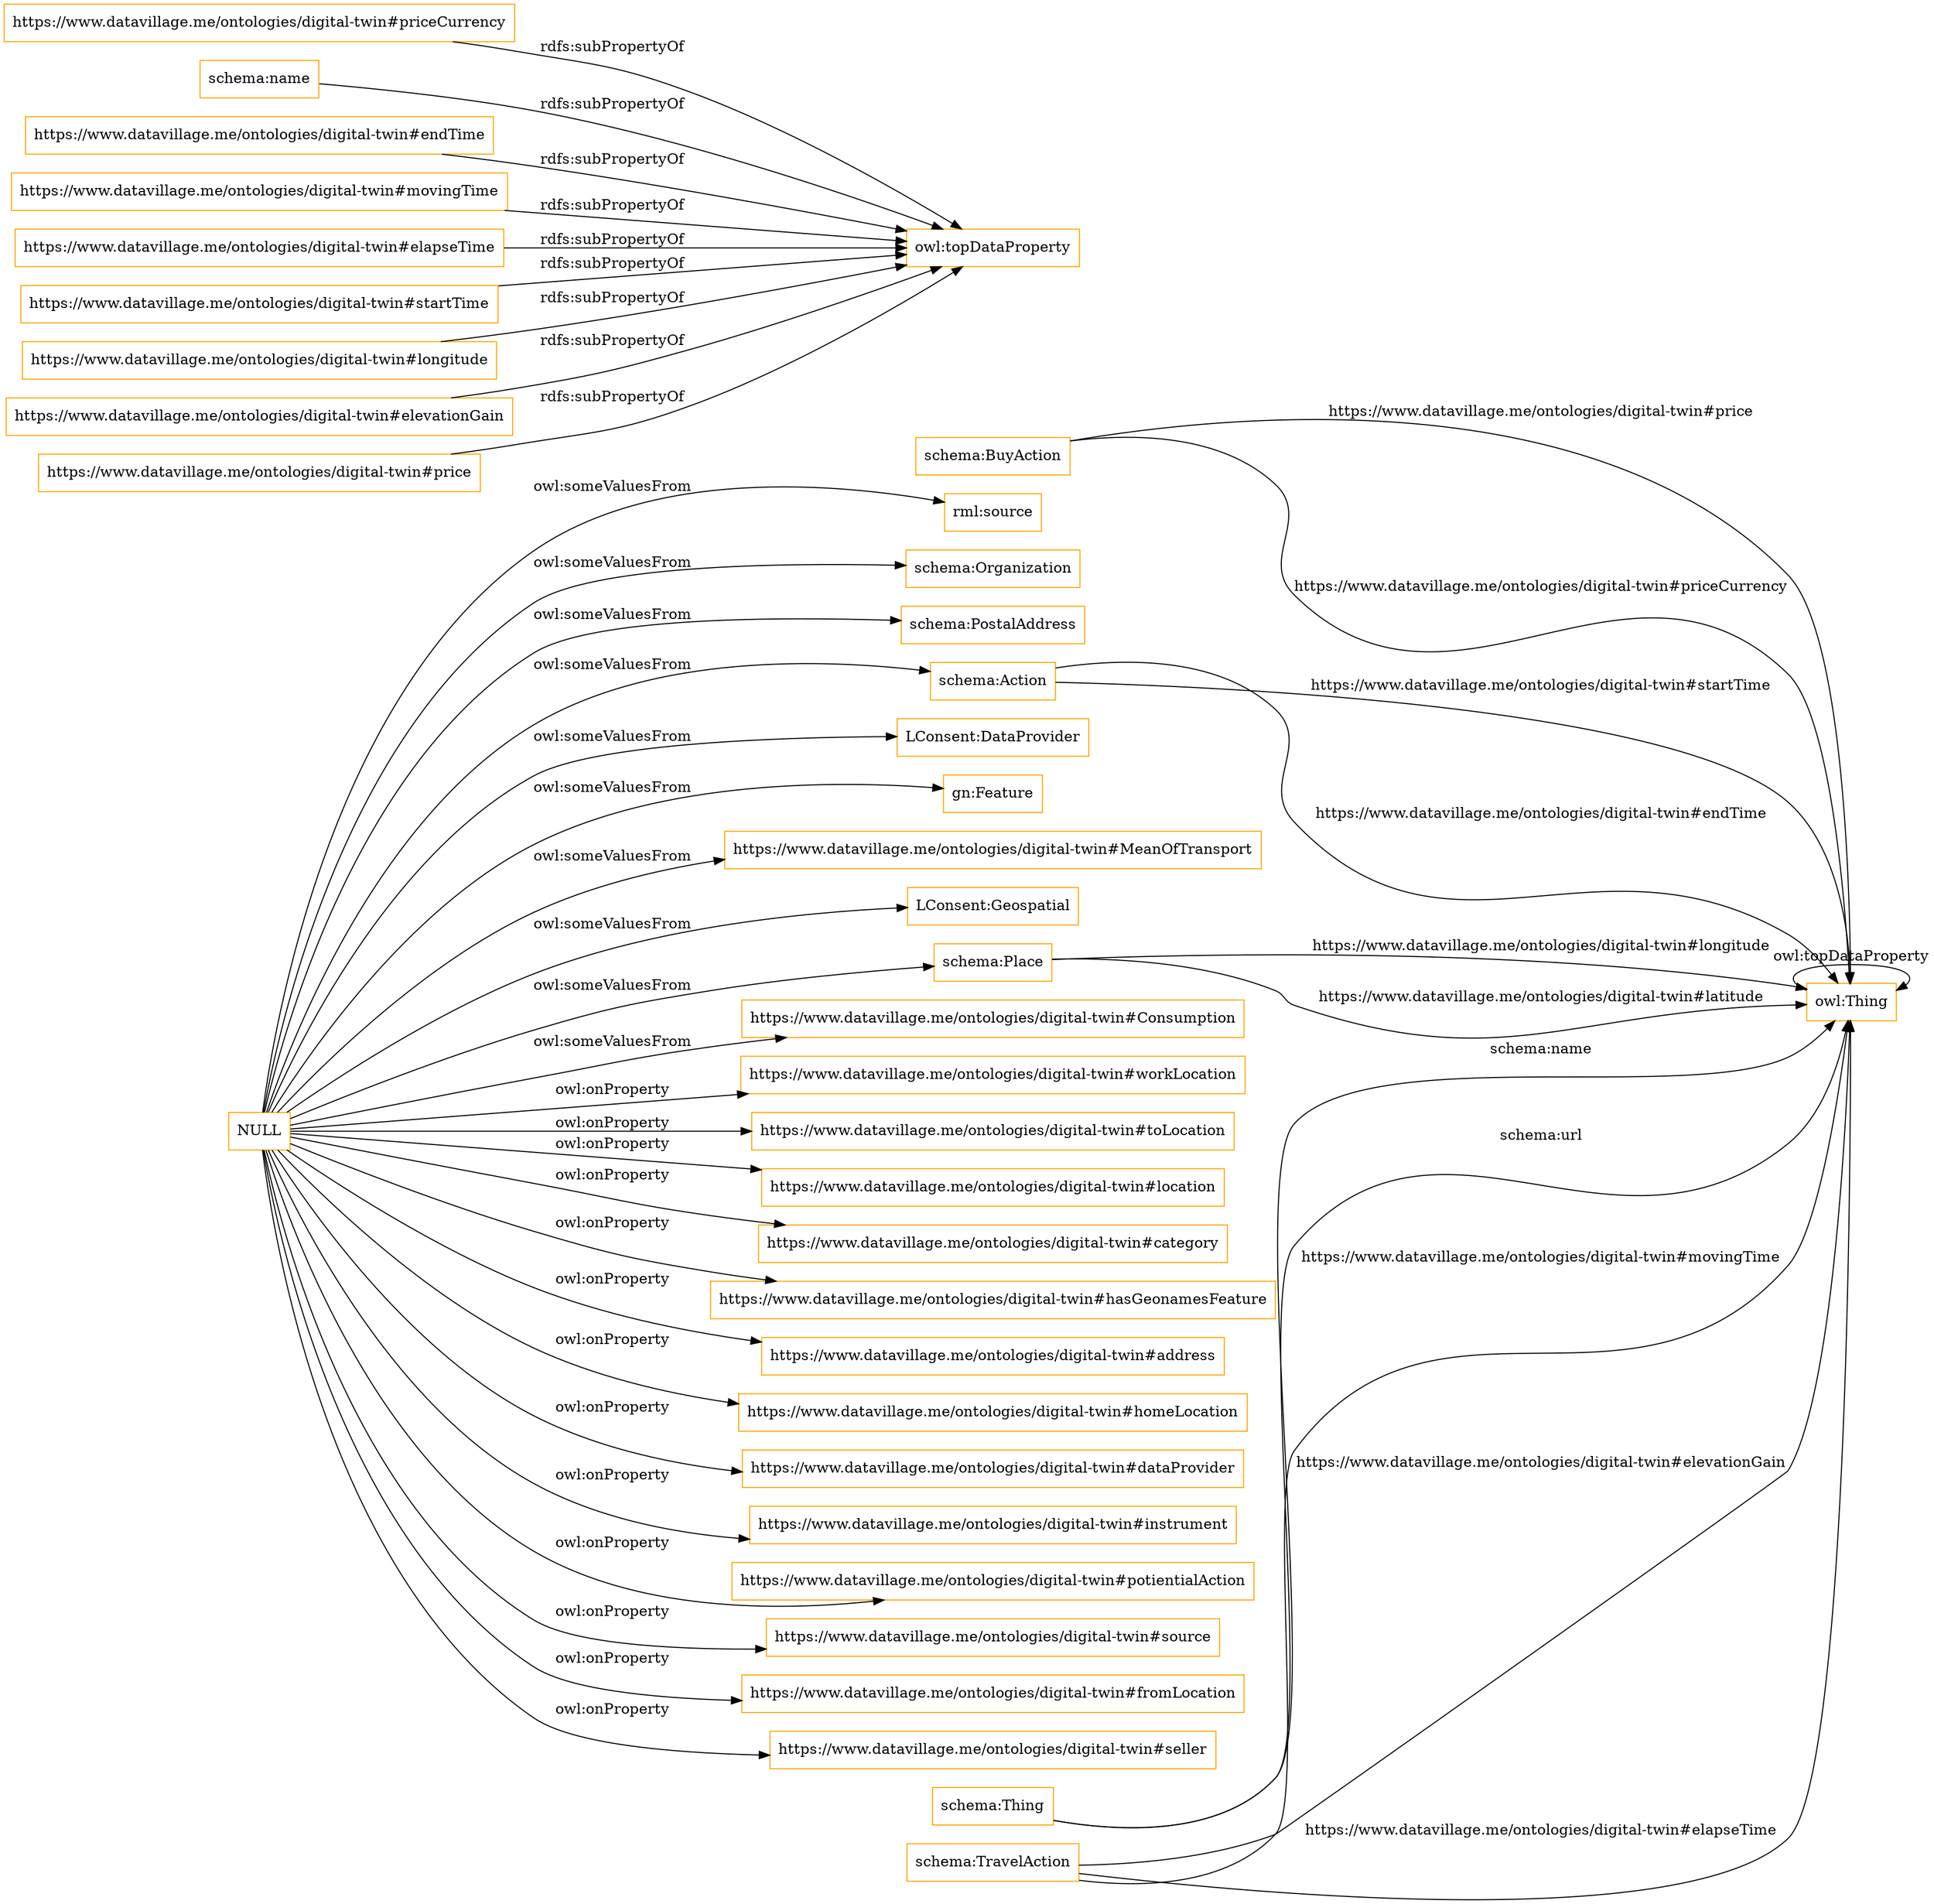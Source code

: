 digraph ar2dtool_diagram { 
rankdir=LR;
size="1501"
node [shape = rectangle, color="orange"]; "schema:BuyAction" "rml:source" "schema:Organization" "schema:PostalAddress" "schema:Action" "LConsent:DataProvider" "schema:Thing" "gn:Feature" "https://www.datavillage.me/ontologies/digital-twin#MeanOfTransport" "LConsent:Geospatial" "schema:Place" "https://www.datavillage.me/ontologies/digital-twin#Consumption" "schema:TravelAction" ; /*classes style*/
	"https://www.datavillage.me/ontologies/digital-twin#priceCurrency" -> "owl:topDataProperty" [ label = "rdfs:subPropertyOf" ];
	"schema:name" -> "owl:topDataProperty" [ label = "rdfs:subPropertyOf" ];
	"https://www.datavillage.me/ontologies/digital-twin#endTime" -> "owl:topDataProperty" [ label = "rdfs:subPropertyOf" ];
	"https://www.datavillage.me/ontologies/digital-twin#movingTime" -> "owl:topDataProperty" [ label = "rdfs:subPropertyOf" ];
	"https://www.datavillage.me/ontologies/digital-twin#elapseTime" -> "owl:topDataProperty" [ label = "rdfs:subPropertyOf" ];
	"https://www.datavillage.me/ontologies/digital-twin#startTime" -> "owl:topDataProperty" [ label = "rdfs:subPropertyOf" ];
	"https://www.datavillage.me/ontologies/digital-twin#longitude" -> "owl:topDataProperty" [ label = "rdfs:subPropertyOf" ];
	"https://www.datavillage.me/ontologies/digital-twin#elevationGain" -> "owl:topDataProperty" [ label = "rdfs:subPropertyOf" ];
	"NULL" -> "https://www.datavillage.me/ontologies/digital-twin#workLocation" [ label = "owl:onProperty" ];
	"NULL" -> "https://www.datavillage.me/ontologies/digital-twin#toLocation" [ label = "owl:onProperty" ];
	"NULL" -> "https://www.datavillage.me/ontologies/digital-twin#location" [ label = "owl:onProperty" ];
	"NULL" -> "gn:Feature" [ label = "owl:someValuesFrom" ];
	"NULL" -> "https://www.datavillage.me/ontologies/digital-twin#category" [ label = "owl:onProperty" ];
	"NULL" -> "https://www.datavillage.me/ontologies/digital-twin#hasGeonamesFeature" [ label = "owl:onProperty" ];
	"NULL" -> "https://www.datavillage.me/ontologies/digital-twin#address" [ label = "owl:onProperty" ];
	"NULL" -> "rml:source" [ label = "owl:someValuesFrom" ];
	"NULL" -> "https://www.datavillage.me/ontologies/digital-twin#homeLocation" [ label = "owl:onProperty" ];
	"NULL" -> "https://www.datavillage.me/ontologies/digital-twin#dataProvider" [ label = "owl:onProperty" ];
	"NULL" -> "https://www.datavillage.me/ontologies/digital-twin#instrument" [ label = "owl:onProperty" ];
	"NULL" -> "schema:Place" [ label = "owl:someValuesFrom" ];
	"NULL" -> "schema:PostalAddress" [ label = "owl:someValuesFrom" ];
	"NULL" -> "LConsent:Geospatial" [ label = "owl:someValuesFrom" ];
	"NULL" -> "schema:Action" [ label = "owl:someValuesFrom" ];
	"NULL" -> "schema:Organization" [ label = "owl:someValuesFrom" ];
	"NULL" -> "https://www.datavillage.me/ontologies/digital-twin#potientialAction" [ label = "owl:onProperty" ];
	"NULL" -> "https://www.datavillage.me/ontologies/digital-twin#source" [ label = "owl:onProperty" ];
	"NULL" -> "LConsent:DataProvider" [ label = "owl:someValuesFrom" ];
	"NULL" -> "https://www.datavillage.me/ontologies/digital-twin#MeanOfTransport" [ label = "owl:someValuesFrom" ];
	"NULL" -> "https://www.datavillage.me/ontologies/digital-twin#Consumption" [ label = "owl:someValuesFrom" ];
	"NULL" -> "https://www.datavillage.me/ontologies/digital-twin#fromLocation" [ label = "owl:onProperty" ];
	"NULL" -> "https://www.datavillage.me/ontologies/digital-twin#seller" [ label = "owl:onProperty" ];
	"https://www.datavillage.me/ontologies/digital-twin#price" -> "owl:topDataProperty" [ label = "rdfs:subPropertyOf" ];
	"schema:BuyAction" -> "owl:Thing" [ label = "https://www.datavillage.me/ontologies/digital-twin#price" ];
	"schema:TravelAction" -> "owl:Thing" [ label = "https://www.datavillage.me/ontologies/digital-twin#movingTime" ];
	"schema:Thing" -> "owl:Thing" [ label = "schema:name" ];
	"schema:Action" -> "owl:Thing" [ label = "https://www.datavillage.me/ontologies/digital-twin#startTime" ];
	"schema:BuyAction" -> "owl:Thing" [ label = "https://www.datavillage.me/ontologies/digital-twin#priceCurrency" ];
	"schema:TravelAction" -> "owl:Thing" [ label = "https://www.datavillage.me/ontologies/digital-twin#elevationGain" ];
	"schema:TravelAction" -> "owl:Thing" [ label = "https://www.datavillage.me/ontologies/digital-twin#elapseTime" ];
	"schema:Place" -> "owl:Thing" [ label = "https://www.datavillage.me/ontologies/digital-twin#longitude" ];
	"owl:Thing" -> "owl:Thing" [ label = "owl:topDataProperty" ];
	"schema:Action" -> "owl:Thing" [ label = "https://www.datavillage.me/ontologies/digital-twin#endTime" ];
	"schema:Thing" -> "owl:Thing" [ label = "schema:url" ];
	"schema:Place" -> "owl:Thing" [ label = "https://www.datavillage.me/ontologies/digital-twin#latitude" ];

}

